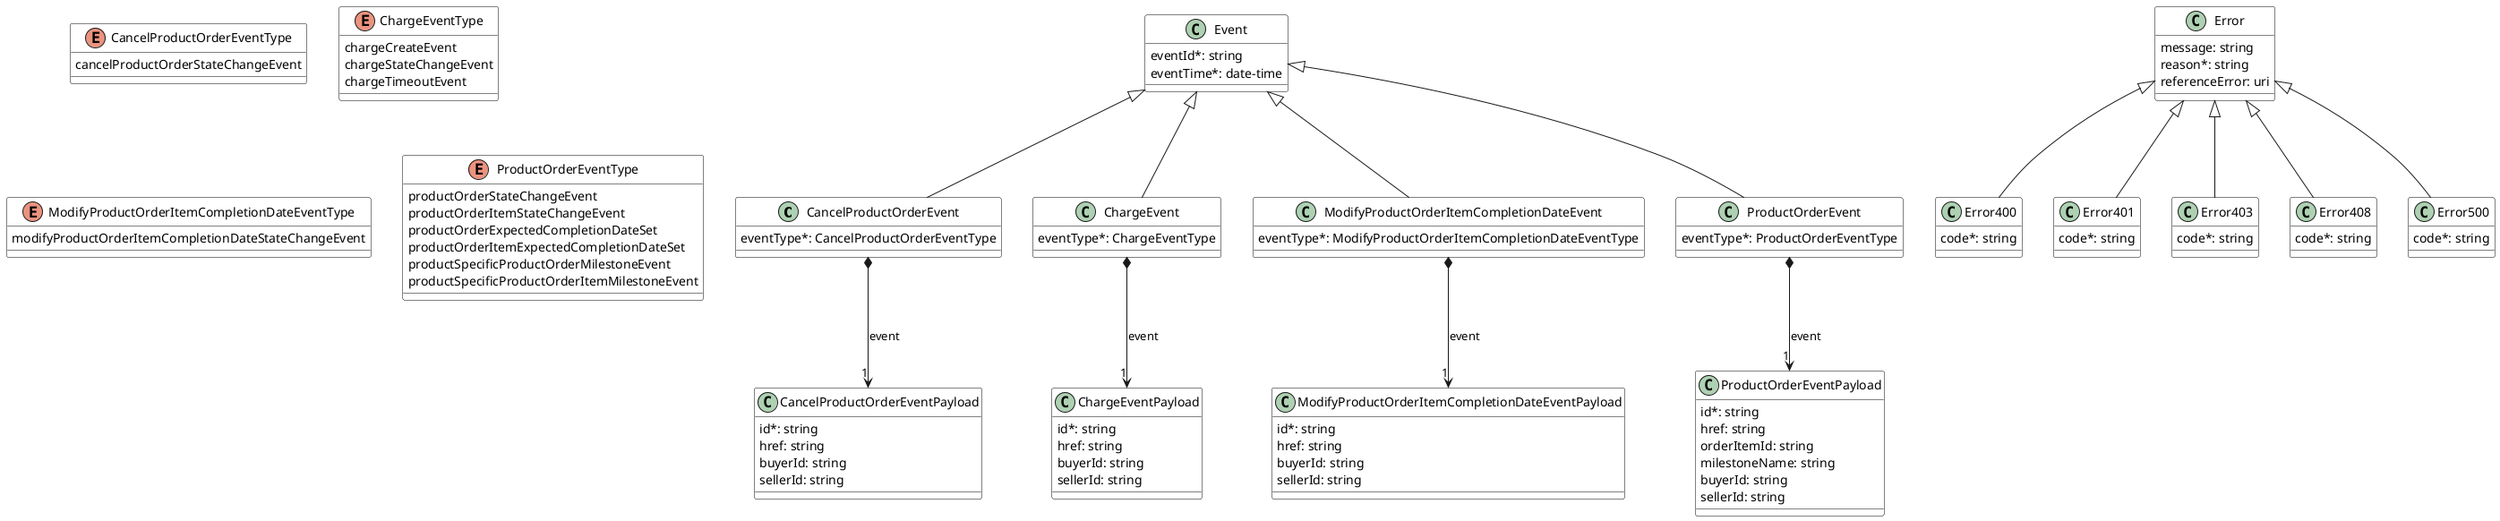 @startuml
skinparam {
    ClassBackgroundColor White
    ClassBorderColor Black
}

class CancelProductOrderEvent {

    eventType*: CancelProductOrderEventType
}
Event <|-- CancelProductOrderEvent

CancelProductOrderEvent *-->"1" CancelProductOrderEventPayload : event


class CancelProductOrderEventPayload {

    id*: string
    href: string
    buyerId: string
    sellerId: string
}



enum CancelProductOrderEventType {

    cancelProductOrderStateChangeEvent
}
class ChargeEvent {

    eventType*: ChargeEventType
}
Event <|-- ChargeEvent

ChargeEvent *-->"1" ChargeEventPayload : event


class ChargeEventPayload {

    id*: string
    href: string
    buyerId: string
    sellerId: string
}



class Error400 {

    code*: string
}
Error <|-- Error400



class Error401 {

    code*: string
}
Error <|-- Error401



class Error403 {

    code*: string
}
Error <|-- Error403



enum ChargeEventType {

    chargeCreateEvent
    chargeStateChangeEvent
    chargeTimeoutEvent
}
class Error408 {

    code*: string
}
Error <|-- Error408



class Error500 {

    code*: string
}
Error <|-- Error500



class Error {

    message: string
    reason*: string
    referenceError: uri
}



class ModifyProductOrderItemCompletionDateEvent {

    eventType*: ModifyProductOrderItemCompletionDateEventType
}
Event <|-- ModifyProductOrderItemCompletionDateEvent

ModifyProductOrderItemCompletionDateEvent *-->"1" ModifyProductOrderItemCompletionDateEventPayload : event


class ProductOrderEvent {

    eventType*: ProductOrderEventType
}
Event <|-- ProductOrderEvent

ProductOrderEvent *-->"1" ProductOrderEventPayload : event


class Event {

    eventId*: string
    eventTime*: date-time
}



class ModifyProductOrderItemCompletionDateEventPayload {

    id*: string
    href: string
    buyerId: string
    sellerId: string
}



class ProductOrderEventPayload {

    id*: string
    href: string
    orderItemId: string
    milestoneName: string
    buyerId: string
    sellerId: string
}



enum ModifyProductOrderItemCompletionDateEventType {

    modifyProductOrderItemCompletionDateStateChangeEvent
}
enum ProductOrderEventType {

    productOrderStateChangeEvent
    productOrderItemStateChangeEvent
    productOrderExpectedCompletionDateSet
    productOrderItemExpectedCompletionDateSet
    productSpecificProductOrderMilestoneEvent
    productSpecificProductOrderItemMilestoneEvent
}
@enduml
